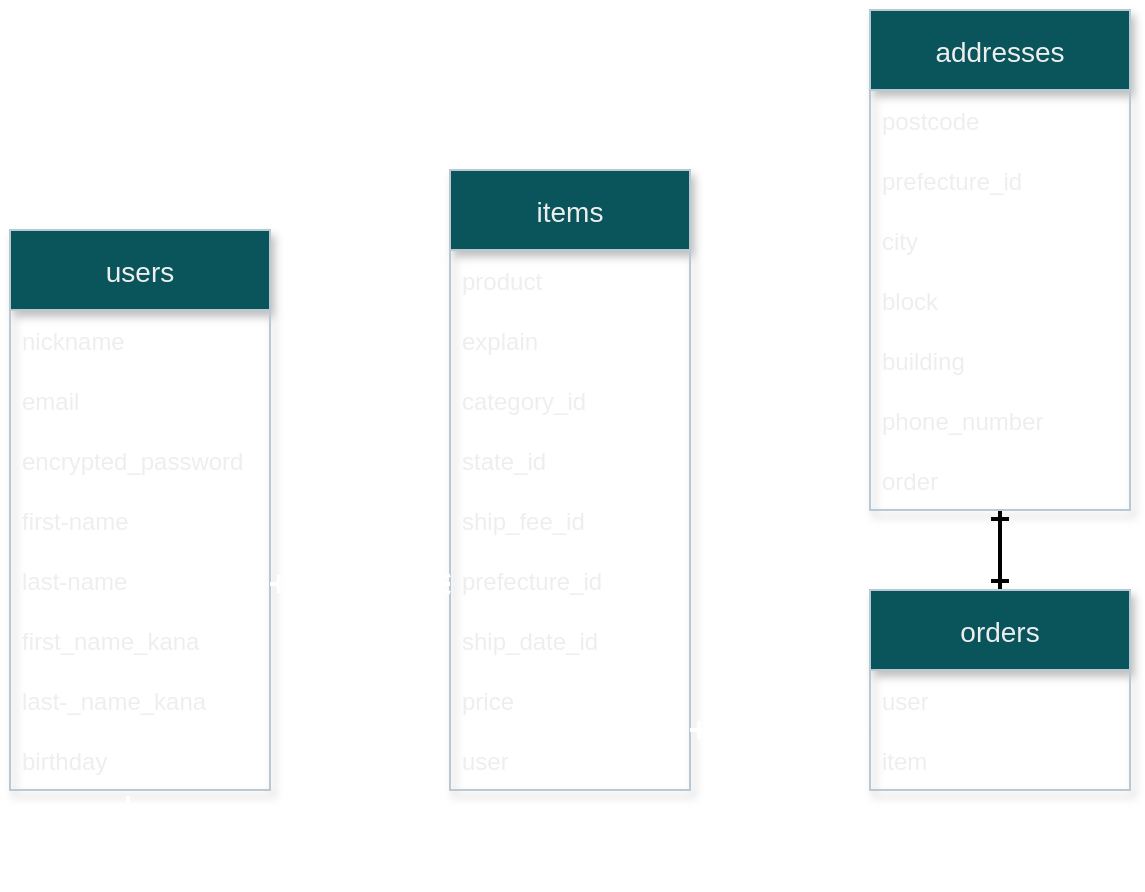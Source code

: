 <mxfile version="14.2.4" type="embed">
    <diagram id="s1vCrZfmDpgzqGmZMuxE" name="ページ1">
        <mxGraphModel dx="645" dy="635" grid="1" gridSize="10" guides="1" tooltips="1" connect="1" arrows="1" fold="1" page="1" pageScale="1" pageWidth="827" pageHeight="1169" math="0" shadow="0">
            <root>
                <mxCell id="0"/>
                <mxCell id="1" parent="0"/>
                <mxCell id="31" value="users" style="swimlane;fontStyle=0;childLayout=stackLayout;horizontal=1;startSize=40;horizontalStack=0;resizeParent=1;resizeParentMax=0;resizeLast=0;collapsible=1;marginBottom=0;align=center;fontSize=14;rounded=0;sketch=0;strokeColor=#BAC8D3;fillColor=#09555B;fontColor=#EEEEEE;shadow=1;verticalAlign=middle;" parent="1" vertex="1">
                    <mxGeometry x="110" y="170" width="130" height="280" as="geometry">
                        <mxRectangle x="110" y="110" width="50" height="26" as="alternateBounds"/>
                    </mxGeometry>
                </mxCell>
                <mxCell id="32" value="nickname" style="text;strokeColor=none;fillColor=none;spacingLeft=4;spacingRight=4;overflow=hidden;rotatable=0;points=[[0,0.5],[1,0.5]];portConstraint=eastwest;fontSize=12;fontColor=#EEEEEE;verticalAlign=middle;fontStyle=0" parent="31" vertex="1">
                    <mxGeometry y="40" width="130" height="30" as="geometry"/>
                </mxCell>
                <mxCell id="66" value="email" style="text;strokeColor=none;fillColor=none;spacingLeft=4;spacingRight=4;overflow=hidden;rotatable=0;points=[[0,0.5],[1,0.5]];portConstraint=eastwest;fontSize=12;fontColor=#EEEEEE;verticalAlign=middle;fontStyle=0" parent="31" vertex="1">
                    <mxGeometry y="70" width="130" height="30" as="geometry"/>
                </mxCell>
                <mxCell id="67" value="encrypted_password" style="text;strokeColor=none;fillColor=none;spacingLeft=4;spacingRight=4;overflow=hidden;rotatable=0;points=[[0,0.5],[1,0.5]];portConstraint=eastwest;fontSize=12;fontColor=#EEEEEE;verticalAlign=middle;fontStyle=0" parent="31" vertex="1">
                    <mxGeometry y="100" width="130" height="30" as="geometry"/>
                </mxCell>
                <mxCell id="68" value="first-name" style="text;strokeColor=none;fillColor=none;spacingLeft=4;spacingRight=4;overflow=hidden;rotatable=0;points=[[0,0.5],[1,0.5]];portConstraint=eastwest;fontSize=12;fontColor=#EEEEEE;verticalAlign=middle;fontStyle=0" parent="31" vertex="1">
                    <mxGeometry y="130" width="130" height="30" as="geometry"/>
                </mxCell>
                <mxCell id="69" value="last-name" style="text;strokeColor=none;fillColor=none;spacingLeft=4;spacingRight=4;overflow=hidden;rotatable=0;points=[[0,0.5],[1,0.5]];portConstraint=eastwest;fontSize=12;fontColor=#EEEEEE;verticalAlign=middle;fontStyle=0" parent="31" vertex="1">
                    <mxGeometry y="160" width="130" height="30" as="geometry"/>
                </mxCell>
                <mxCell id="112" value="first_name_kana" style="text;strokeColor=none;fillColor=none;spacingLeft=4;spacingRight=4;overflow=hidden;rotatable=0;points=[[0,0.5],[1,0.5]];portConstraint=eastwest;fontSize=12;fontColor=#EEEEEE;verticalAlign=middle;fontStyle=0" parent="31" vertex="1">
                    <mxGeometry y="190" width="130" height="30" as="geometry"/>
                </mxCell>
                <mxCell id="71" value="last-_name_kana" style="text;strokeColor=none;fillColor=none;spacingLeft=4;spacingRight=4;overflow=hidden;rotatable=0;points=[[0,0.5],[1,0.5]];portConstraint=eastwest;fontSize=12;fontColor=#EEEEEE;verticalAlign=middle;fontStyle=0" parent="31" vertex="1">
                    <mxGeometry y="220" width="130" height="30" as="geometry"/>
                </mxCell>
                <mxCell id="72" value="birthday" style="text;strokeColor=none;fillColor=none;spacingLeft=4;spacingRight=4;overflow=hidden;rotatable=0;points=[[0,0.5],[1,0.5]];portConstraint=eastwest;fontSize=12;fontColor=#EEEEEE;verticalAlign=middle;fontStyle=0" parent="31" vertex="1">
                    <mxGeometry y="250" width="130" height="30" as="geometry"/>
                </mxCell>
                <mxCell id="73" value="items" style="swimlane;fontStyle=0;childLayout=stackLayout;horizontal=1;startSize=40;horizontalStack=0;resizeParent=1;resizeParentMax=0;resizeLast=0;collapsible=1;marginBottom=0;align=center;fontSize=14;rounded=0;sketch=0;strokeColor=#BAC8D3;fillColor=#09555B;fontColor=#EEEEEE;shadow=1;verticalAlign=middle;" parent="1" vertex="1">
                    <mxGeometry x="330" y="140" width="120" height="310" as="geometry">
                        <mxRectangle x="110" y="110" width="50" height="26" as="alternateBounds"/>
                    </mxGeometry>
                </mxCell>
                <mxCell id="75" value="product" style="text;strokeColor=none;fillColor=none;spacingLeft=4;spacingRight=4;overflow=hidden;rotatable=0;points=[[0,0.5],[1,0.5]];portConstraint=eastwest;fontSize=12;fontColor=#EEEEEE;verticalAlign=middle;fontStyle=0" parent="73" vertex="1">
                    <mxGeometry y="40" width="120" height="30" as="geometry"/>
                </mxCell>
                <mxCell id="76" value="explain" style="text;strokeColor=none;fillColor=none;spacingLeft=4;spacingRight=4;overflow=hidden;rotatable=0;points=[[0,0.5],[1,0.5]];portConstraint=eastwest;fontSize=12;fontColor=#EEEEEE;verticalAlign=middle;fontStyle=0" parent="73" vertex="1">
                    <mxGeometry y="70" width="120" height="30" as="geometry"/>
                </mxCell>
                <mxCell id="77" value="category_id" style="text;strokeColor=none;fillColor=none;spacingLeft=4;spacingRight=4;overflow=hidden;rotatable=0;points=[[0,0.5],[1,0.5]];portConstraint=eastwest;fontSize=12;fontColor=#EEEEEE;verticalAlign=middle;fontStyle=0" parent="73" vertex="1">
                    <mxGeometry y="100" width="120" height="30" as="geometry"/>
                </mxCell>
                <mxCell id="107" value="state_id" style="text;strokeColor=none;fillColor=none;spacingLeft=4;spacingRight=4;overflow=hidden;rotatable=0;points=[[0,0.5],[1,0.5]];portConstraint=eastwest;fontSize=12;fontColor=#EEEEEE;verticalAlign=middle;fontStyle=0" parent="73" vertex="1">
                    <mxGeometry y="130" width="120" height="30" as="geometry"/>
                </mxCell>
                <mxCell id="108" value="ship_fee_id" style="text;strokeColor=none;fillColor=none;spacingLeft=4;spacingRight=4;overflow=hidden;rotatable=0;points=[[0,0.5],[1,0.5]];portConstraint=eastwest;fontSize=12;fontColor=#EEEEEE;verticalAlign=middle;fontStyle=0" parent="73" vertex="1">
                    <mxGeometry y="160" width="120" height="30" as="geometry"/>
                </mxCell>
                <mxCell id="109" value="prefecture_id" style="text;strokeColor=none;fillColor=none;spacingLeft=4;spacingRight=4;overflow=hidden;rotatable=0;points=[[0,0.5],[1,0.5]];portConstraint=eastwest;fontSize=12;fontColor=#EEEEEE;verticalAlign=middle;fontStyle=0" parent="73" vertex="1">
                    <mxGeometry y="190" width="120" height="30" as="geometry"/>
                </mxCell>
                <mxCell id="110" value="ship_date_id" style="text;strokeColor=none;fillColor=none;spacingLeft=4;spacingRight=4;overflow=hidden;rotatable=0;points=[[0,0.5],[1,0.5]];portConstraint=eastwest;fontSize=12;fontColor=#EEEEEE;verticalAlign=middle;fontStyle=0" parent="73" vertex="1">
                    <mxGeometry y="220" width="120" height="30" as="geometry"/>
                </mxCell>
                <mxCell id="83" value="price" style="text;strokeColor=none;fillColor=none;spacingLeft=4;spacingRight=4;overflow=hidden;rotatable=0;points=[[0,0.5],[1,0.5]];portConstraint=eastwest;fontSize=12;fontColor=#EEEEEE;verticalAlign=middle;fontStyle=0" parent="73" vertex="1">
                    <mxGeometry y="250" width="120" height="30" as="geometry"/>
                </mxCell>
                <mxCell id="97" value="user" style="text;strokeColor=none;fillColor=none;spacingLeft=4;spacingRight=4;overflow=hidden;rotatable=0;points=[[0,0.5],[1,0.5]];portConstraint=eastwest;fontSize=12;fontColor=#EEEEEE;verticalAlign=middle;fontStyle=0" parent="73" vertex="1">
                    <mxGeometry y="280" width="120" height="30" as="geometry"/>
                </mxCell>
                <mxCell id="122" value="" style="edgeStyle=orthogonalEdgeStyle;rounded=0;orthogonalLoop=1;jettySize=auto;html=1;startArrow=ERone;startFill=0;endArrow=ERone;endFill=0;strokeWidth=2;" parent="1" source="84" target="114" edge="1">
                    <mxGeometry relative="1" as="geometry"/>
                </mxCell>
                <mxCell id="84" value="addresses" style="swimlane;fontStyle=0;childLayout=stackLayout;horizontal=1;startSize=40;horizontalStack=0;resizeParent=1;resizeParentMax=0;resizeLast=0;collapsible=1;marginBottom=0;align=center;fontSize=14;rounded=0;sketch=0;strokeColor=#BAC8D3;fillColor=#09555B;fontColor=#EEEEEE;shadow=1;verticalAlign=middle;" parent="1" vertex="1">
                    <mxGeometry x="540" y="60" width="130" height="250" as="geometry">
                        <mxRectangle x="540" y="100" width="50" height="26" as="alternateBounds"/>
                    </mxGeometry>
                </mxCell>
                <mxCell id="88" value="postcode" style="text;strokeColor=none;fillColor=none;spacingLeft=4;spacingRight=4;overflow=hidden;rotatable=0;points=[[0,0.5],[1,0.5]];portConstraint=eastwest;fontSize=12;fontColor=#EEEEEE;verticalAlign=middle;fontStyle=0" parent="84" vertex="1">
                    <mxGeometry y="40" width="130" height="30" as="geometry"/>
                </mxCell>
                <mxCell id="89" value="prefecture_id" style="text;strokeColor=none;fillColor=none;spacingLeft=4;spacingRight=4;overflow=hidden;rotatable=0;points=[[0,0.5],[1,0.5]];portConstraint=eastwest;fontSize=12;fontColor=#EEEEEE;verticalAlign=middle;fontStyle=0" parent="84" vertex="1">
                    <mxGeometry y="70" width="130" height="30" as="geometry"/>
                </mxCell>
                <mxCell id="90" value="city" style="text;strokeColor=none;fillColor=none;spacingLeft=4;spacingRight=4;overflow=hidden;rotatable=0;points=[[0,0.5],[1,0.5]];portConstraint=eastwest;fontSize=12;fontColor=#EEEEEE;verticalAlign=middle;fontStyle=0" parent="84" vertex="1">
                    <mxGeometry y="100" width="130" height="30" as="geometry"/>
                </mxCell>
                <mxCell id="91" value="block" style="text;strokeColor=none;fillColor=none;spacingLeft=4;spacingRight=4;overflow=hidden;rotatable=0;points=[[0,0.5],[1,0.5]];portConstraint=eastwest;fontSize=12;fontColor=#EEEEEE;verticalAlign=middle;fontStyle=0" parent="84" vertex="1">
                    <mxGeometry y="130" width="130" height="30" as="geometry"/>
                </mxCell>
                <mxCell id="92" value="building" style="text;strokeColor=none;fillColor=none;spacingLeft=4;spacingRight=4;overflow=hidden;rotatable=0;points=[[0,0.5],[1,0.5]];portConstraint=eastwest;fontSize=12;fontColor=#EEEEEE;verticalAlign=middle;fontStyle=0" parent="84" vertex="1">
                    <mxGeometry y="160" width="130" height="30" as="geometry"/>
                </mxCell>
                <mxCell id="94" value="phone_number" style="text;strokeColor=none;fillColor=none;spacingLeft=4;spacingRight=4;overflow=hidden;rotatable=0;points=[[0,0.5],[1,0.5]];portConstraint=eastwest;fontSize=12;fontColor=#EEEEEE;verticalAlign=middle;fontStyle=0" parent="84" vertex="1">
                    <mxGeometry y="190" width="130" height="30" as="geometry"/>
                </mxCell>
                <mxCell id="125" value="order" style="text;strokeColor=none;fillColor=none;spacingLeft=4;spacingRight=4;overflow=hidden;rotatable=0;points=[[0,0.5],[1,0.5]];portConstraint=eastwest;fontSize=12;fontColor=#EEEEEE;verticalAlign=middle;fontStyle=0" vertex="1" parent="84">
                    <mxGeometry y="220" width="130" height="30" as="geometry"/>
                </mxCell>
                <mxCell id="99" value="" style="edgeStyle=segmentEdgeStyle;endArrow=ERmany;html=1;strokeWidth=2;fontSize=12;endFill=0;startArrow=ERone;startFill=0;strokeColor=#FFFFFF;entryX=0.531;entryY=1.1;entryDx=0;entryDy=0;entryPerimeter=0;exitX=0.454;exitY=1.1;exitDx=0;exitDy=0;exitPerimeter=0;" parent="1" source="72" target="121" edge="1">
                    <mxGeometry width="50" height="50" relative="1" as="geometry">
                        <mxPoint x="170" y="512" as="sourcePoint"/>
                        <mxPoint x="606.95" y="533" as="targetPoint"/>
                        <Array as="points">
                            <mxPoint x="169" y="490"/>
                            <mxPoint x="609" y="490"/>
                        </Array>
                    </mxGeometry>
                </mxCell>
                <mxCell id="101" value="" style="edgeStyle=segmentEdgeStyle;endArrow=ERmany;html=1;strokeWidth=2;fontSize=12;endFill=0;startArrow=ERone;startFill=0;strokeColor=#FFFFFF;rounded=0;jumpSize=14;" parent="1" edge="1">
                    <mxGeometry width="50" height="50" relative="1" as="geometry">
                        <mxPoint x="240" y="347" as="sourcePoint"/>
                        <mxPoint x="330" y="347" as="targetPoint"/>
                        <Array as="points">
                            <mxPoint x="260" y="347"/>
                            <mxPoint x="260" y="347"/>
                        </Array>
                    </mxGeometry>
                </mxCell>
                <mxCell id="114" value="orders" style="swimlane;fontStyle=0;childLayout=stackLayout;horizontal=1;startSize=40;horizontalStack=0;resizeParent=1;resizeParentMax=0;resizeLast=0;collapsible=1;marginBottom=0;align=center;fontSize=14;rounded=0;sketch=0;strokeColor=#BAC8D3;fillColor=#09555B;fontColor=#EEEEEE;shadow=1;verticalAlign=middle;" parent="1" vertex="1">
                    <mxGeometry x="540" y="350" width="130" height="100" as="geometry">
                        <mxRectangle x="110" y="110" width="50" height="26" as="alternateBounds"/>
                    </mxGeometry>
                </mxCell>
                <mxCell id="115" value="user" style="text;strokeColor=none;fillColor=none;spacingLeft=4;spacingRight=4;overflow=hidden;rotatable=0;points=[[0,0.5],[1,0.5]];portConstraint=eastwest;fontSize=12;fontColor=#EEEEEE;verticalAlign=middle;fontStyle=0" parent="114" vertex="1">
                    <mxGeometry y="40" width="130" height="30" as="geometry"/>
                </mxCell>
                <mxCell id="121" value="item" style="text;strokeColor=none;fillColor=none;spacingLeft=4;spacingRight=4;overflow=hidden;rotatable=0;points=[[0,0.5],[1,0.5]];portConstraint=eastwest;fontSize=12;fontColor=#EEEEEE;verticalAlign=middle;fontStyle=0" parent="114" vertex="1">
                    <mxGeometry y="70" width="130" height="30" as="geometry"/>
                </mxCell>
                <mxCell id="124" value="" style="edgeStyle=segmentEdgeStyle;endArrow=ERone;html=1;strokeWidth=2;fontSize=12;endFill=0;startArrow=ERone;startFill=0;strokeColor=#FFFFFF;rounded=0;jumpSize=14;exitX=1.017;exitY=0.8;exitDx=0;exitDy=0;exitPerimeter=0;" parent="1" edge="1">
                    <mxGeometry width="50" height="50" relative="1" as="geometry">
                        <mxPoint x="450.0" y="420" as="sourcePoint"/>
                        <mxPoint x="537.96" y="420" as="targetPoint"/>
                        <Array as="points">
                            <mxPoint x="537.96" y="420"/>
                        </Array>
                    </mxGeometry>
                </mxCell>
            </root>
        </mxGraphModel>
    </diagram>
</mxfile>